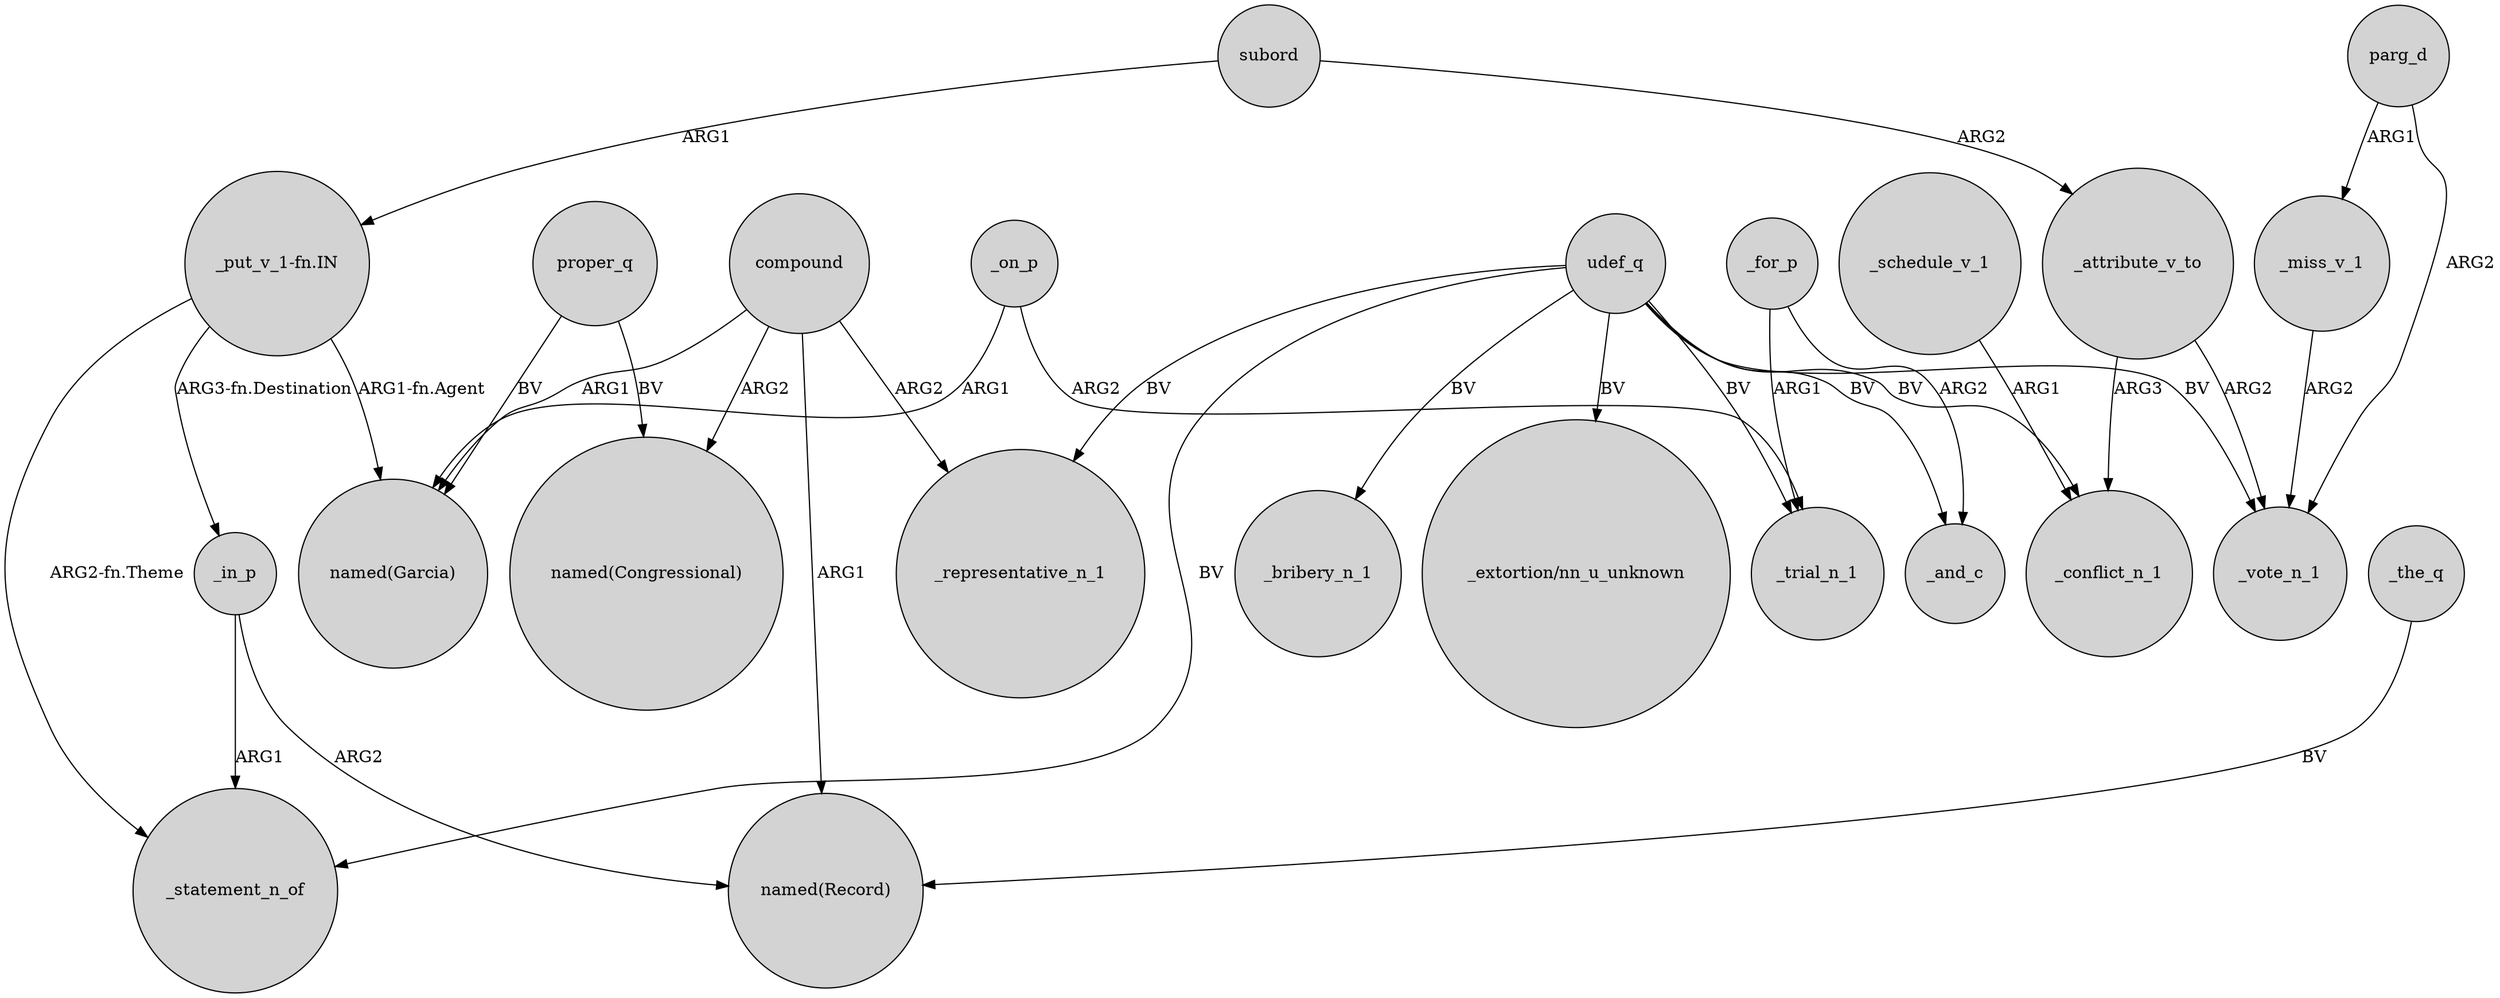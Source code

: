 digraph {
	node [shape=circle style=filled]
	subord -> "_put_v_1-fn.IN" [label=ARG1]
	"_put_v_1-fn.IN" -> _statement_n_of [label="ARG2-fn.Theme"]
	_in_p -> _statement_n_of [label=ARG1]
	udef_q -> _conflict_n_1 [label=BV]
	"_put_v_1-fn.IN" -> _in_p [label="ARG3-fn.Destination"]
	compound -> "named(Garcia)" [label=ARG1]
	_for_p -> _and_c [label=ARG2]
	udef_q -> _bribery_n_1 [label=BV]
	compound -> "named(Record)" [label=ARG1]
	parg_d -> _miss_v_1 [label=ARG1]
	_schedule_v_1 -> _conflict_n_1 [label=ARG1]
	"_put_v_1-fn.IN" -> "named(Garcia)" [label="ARG1-fn.Agent"]
	_the_q -> "named(Record)" [label=BV]
	compound -> _representative_n_1 [label=ARG2]
	_attribute_v_to -> _vote_n_1 [label=ARG2]
	parg_d -> _vote_n_1 [label=ARG2]
	_on_p -> "named(Garcia)" [label=ARG1]
	udef_q -> "_extortion/nn_u_unknown" [label=BV]
	proper_q -> "named(Congressional)" [label=BV]
	udef_q -> _trial_n_1 [label=BV]
	_for_p -> _trial_n_1 [label=ARG1]
	udef_q -> _statement_n_of [label=BV]
	_miss_v_1 -> _vote_n_1 [label=ARG2]
	udef_q -> _representative_n_1 [label=BV]
	udef_q -> _vote_n_1 [label=BV]
	proper_q -> "named(Garcia)" [label=BV]
	subord -> _attribute_v_to [label=ARG2]
	udef_q -> _and_c [label=BV]
	compound -> "named(Congressional)" [label=ARG2]
	_on_p -> _trial_n_1 [label=ARG2]
	_in_p -> "named(Record)" [label=ARG2]
	_attribute_v_to -> _conflict_n_1 [label=ARG3]
}
